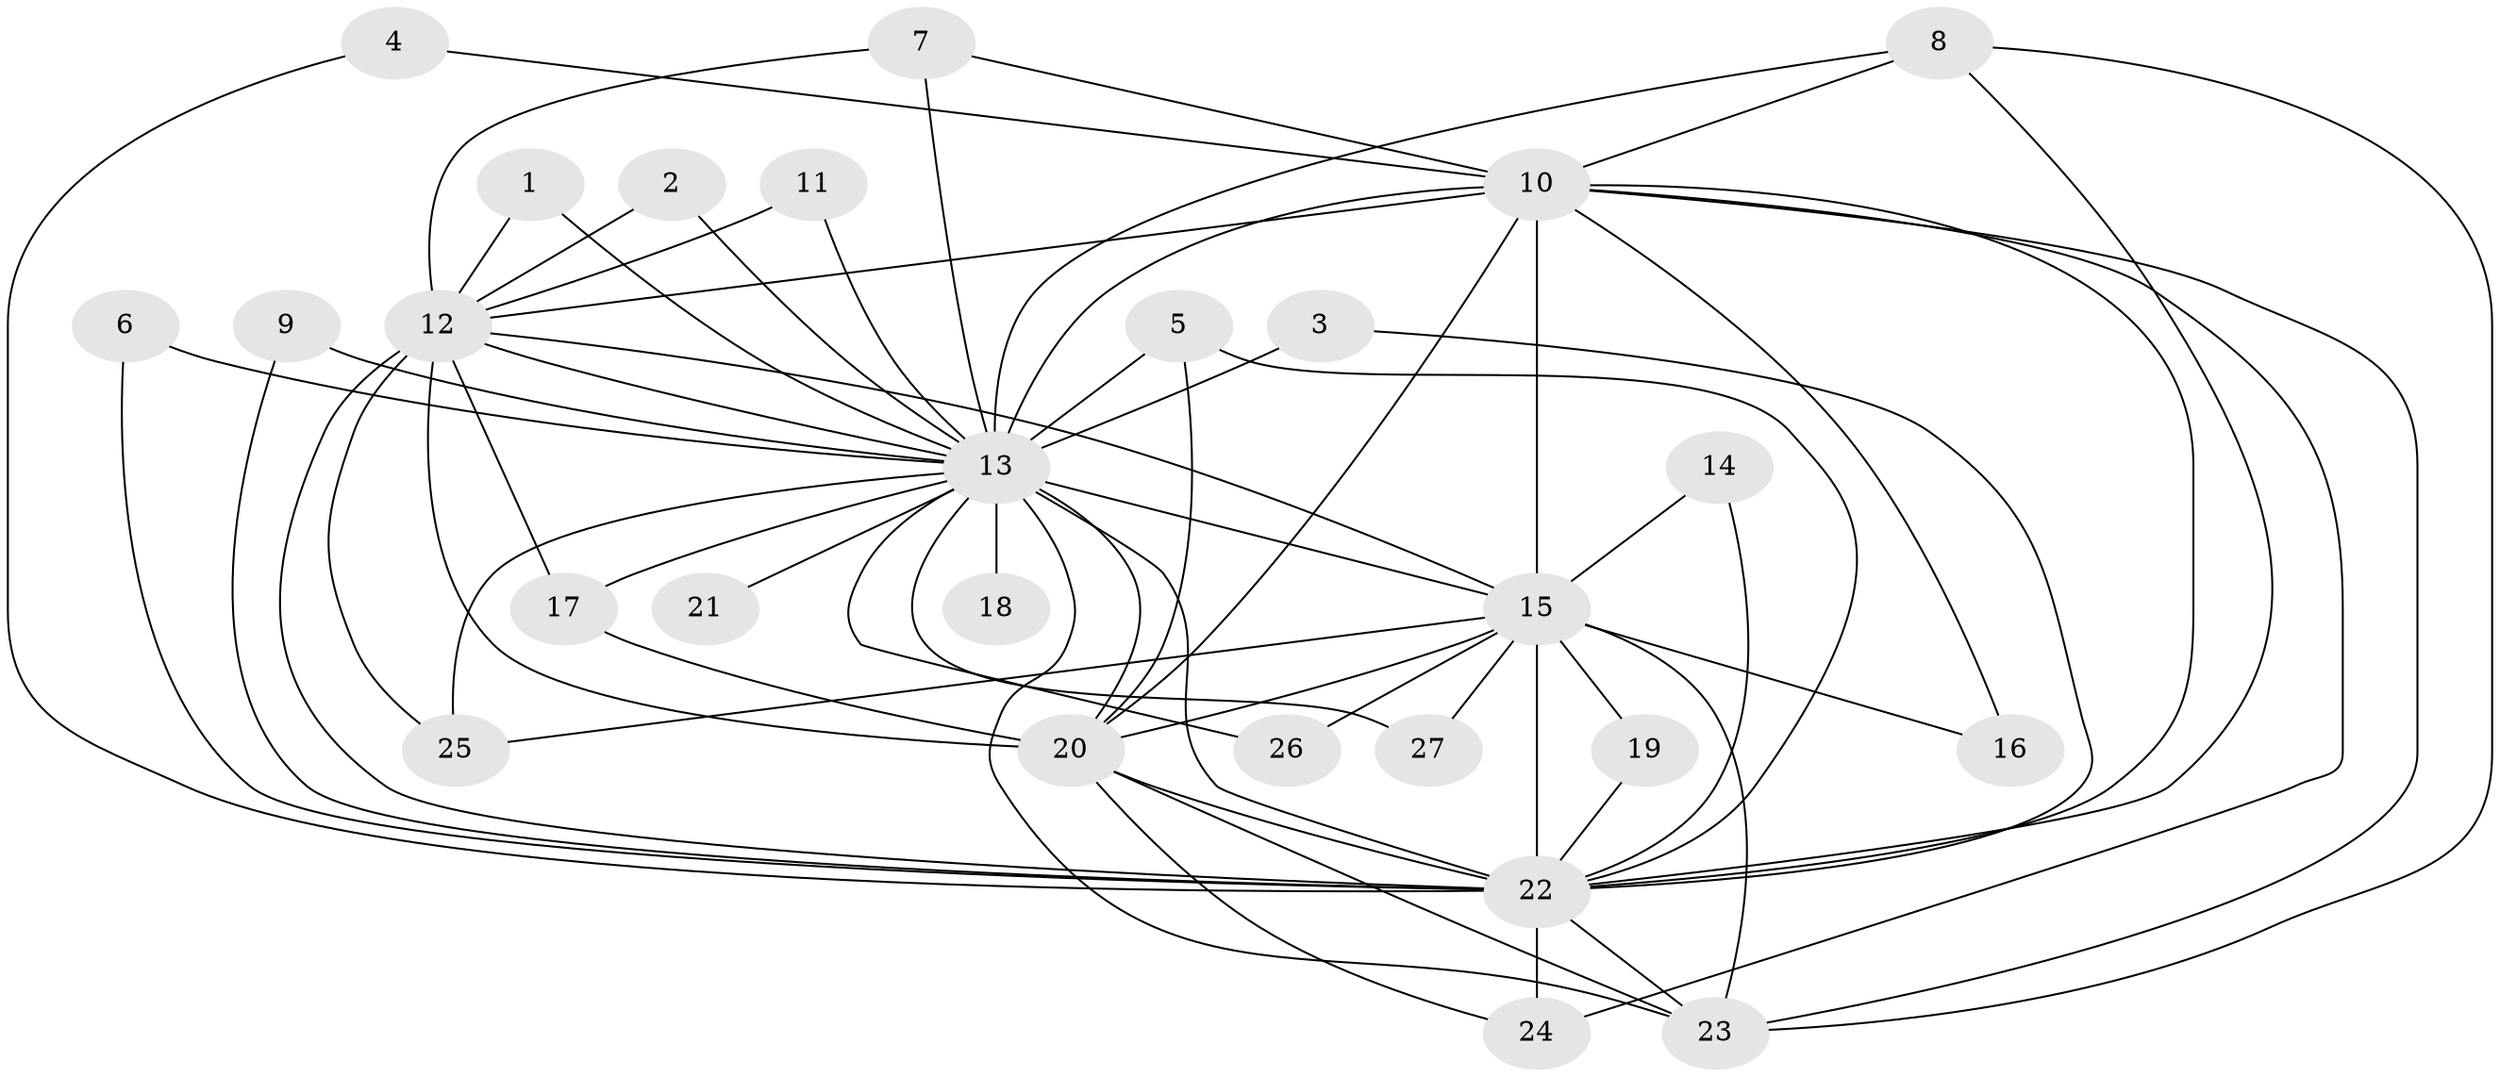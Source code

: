 // original degree distribution, {17: 0.018867924528301886, 12: 0.018867924528301886, 18: 0.018867924528301886, 14: 0.03773584905660377, 13: 0.03773584905660377, 15: 0.018867924528301886, 28: 0.018867924528301886, 16: 0.018867924528301886, 3: 0.09433962264150944, 2: 0.6226415094339622, 4: 0.07547169811320754, 5: 0.018867924528301886}
// Generated by graph-tools (version 1.1) at 2025/49/03/09/25 03:49:31]
// undirected, 27 vertices, 65 edges
graph export_dot {
graph [start="1"]
  node [color=gray90,style=filled];
  1;
  2;
  3;
  4;
  5;
  6;
  7;
  8;
  9;
  10;
  11;
  12;
  13;
  14;
  15;
  16;
  17;
  18;
  19;
  20;
  21;
  22;
  23;
  24;
  25;
  26;
  27;
  1 -- 12 [weight=1.0];
  1 -- 13 [weight=1.0];
  2 -- 12 [weight=1.0];
  2 -- 13 [weight=1.0];
  3 -- 13 [weight=1.0];
  3 -- 22 [weight=1.0];
  4 -- 10 [weight=1.0];
  4 -- 22 [weight=1.0];
  5 -- 13 [weight=1.0];
  5 -- 20 [weight=1.0];
  5 -- 22 [weight=1.0];
  6 -- 13 [weight=1.0];
  6 -- 22 [weight=1.0];
  7 -- 10 [weight=1.0];
  7 -- 12 [weight=1.0];
  7 -- 13 [weight=1.0];
  8 -- 10 [weight=1.0];
  8 -- 13 [weight=1.0];
  8 -- 22 [weight=1.0];
  8 -- 23 [weight=1.0];
  9 -- 13 [weight=1.0];
  9 -- 22 [weight=1.0];
  10 -- 12 [weight=2.0];
  10 -- 13 [weight=2.0];
  10 -- 15 [weight=4.0];
  10 -- 16 [weight=1.0];
  10 -- 20 [weight=2.0];
  10 -- 22 [weight=7.0];
  10 -- 23 [weight=1.0];
  10 -- 24 [weight=1.0];
  11 -- 12 [weight=1.0];
  11 -- 13 [weight=1.0];
  12 -- 13 [weight=1.0];
  12 -- 15 [weight=2.0];
  12 -- 17 [weight=1.0];
  12 -- 20 [weight=2.0];
  12 -- 22 [weight=4.0];
  12 -- 25 [weight=2.0];
  13 -- 15 [weight=2.0];
  13 -- 17 [weight=1.0];
  13 -- 18 [weight=1.0];
  13 -- 20 [weight=1.0];
  13 -- 21 [weight=1.0];
  13 -- 22 [weight=4.0];
  13 -- 23 [weight=1.0];
  13 -- 25 [weight=1.0];
  13 -- 26 [weight=1.0];
  13 -- 27 [weight=1.0];
  14 -- 15 [weight=2.0];
  14 -- 22 [weight=2.0];
  15 -- 16 [weight=1.0];
  15 -- 19 [weight=1.0];
  15 -- 20 [weight=2.0];
  15 -- 22 [weight=6.0];
  15 -- 23 [weight=1.0];
  15 -- 25 [weight=2.0];
  15 -- 26 [weight=1.0];
  15 -- 27 [weight=1.0];
  17 -- 20 [weight=1.0];
  19 -- 22 [weight=1.0];
  20 -- 22 [weight=3.0];
  20 -- 23 [weight=1.0];
  20 -- 24 [weight=1.0];
  22 -- 23 [weight=1.0];
  22 -- 24 [weight=2.0];
}
